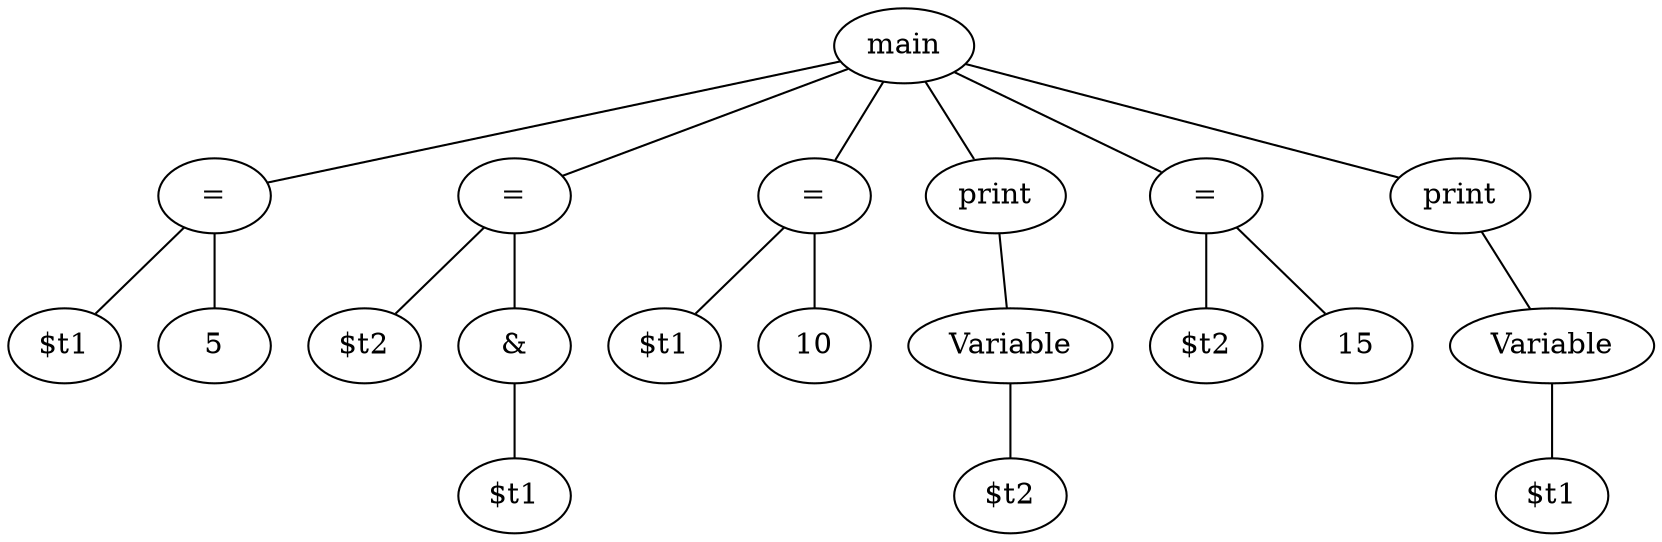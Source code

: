 graph {
	1 [label="$t1"]
	2 [label=5]
	3 -- 1
	3 [label="="]
	3 -- 2
	4 [label="$t2"]
	5 [label="$t1"]
	6 [label="&"]
	6 -- 5
	7 -- 4
	7 [label="="]
	7 -- 6
	8 [label="$t1"]
	9 [label=10]
	10 -- 8
	10 [label="="]
	10 -- 9
	11 [label="$t2"]
	12 [label=Variable]
	12 -- 11
	13 [label=print]
	13 -- 12
	14 [label="$t2"]
	15 [label=15]
	16 -- 14
	16 [label="="]
	16 -- 15
	17 [label="$t1"]
	18 [label=Variable]
	18 -- 17
	19 [label=print]
	19 -- 18
	20 [label=main]
	20 -- 3
	20 -- 7
	20 -- 10
	20 -- 13
	20 -- 16
	20 -- 19
}
